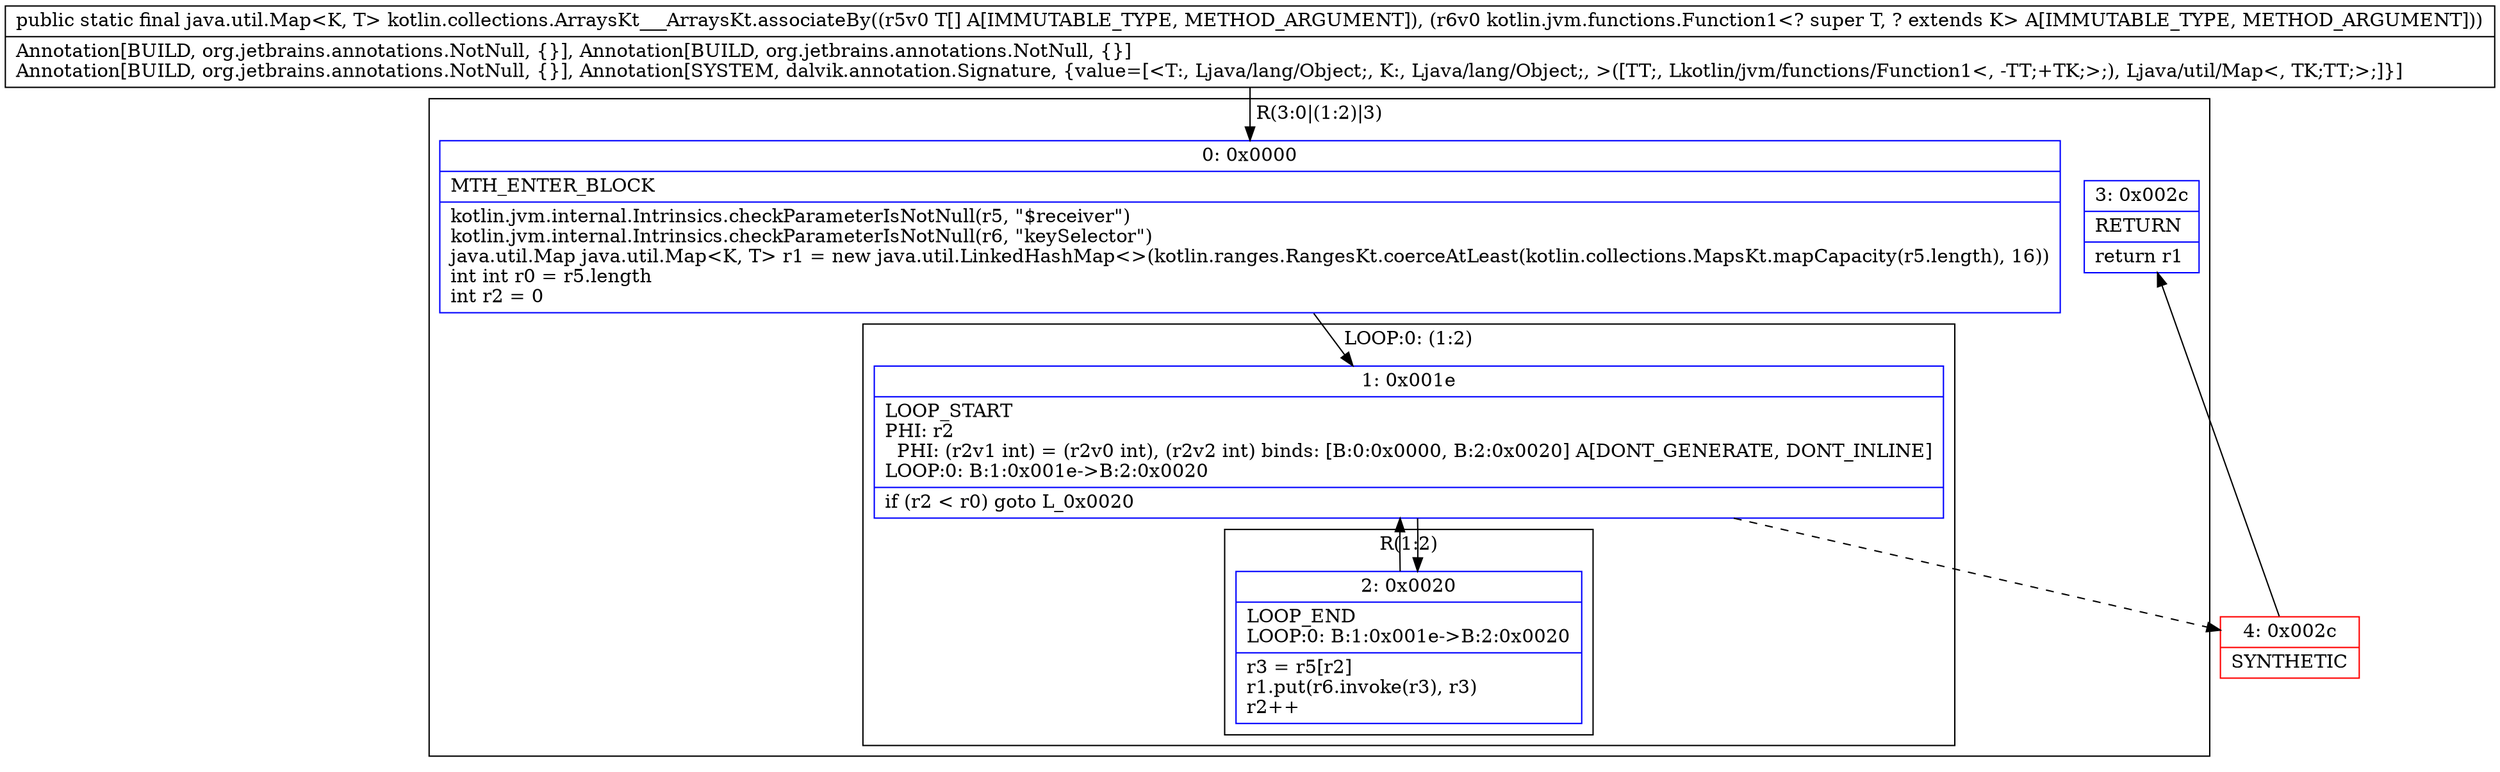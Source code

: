 digraph "CFG forkotlin.collections.ArraysKt___ArraysKt.associateBy([Ljava\/lang\/Object;Lkotlin\/jvm\/functions\/Function1;)Ljava\/util\/Map;" {
subgraph cluster_Region_1895647639 {
label = "R(3:0|(1:2)|3)";
node [shape=record,color=blue];
Node_0 [shape=record,label="{0\:\ 0x0000|MTH_ENTER_BLOCK\l|kotlin.jvm.internal.Intrinsics.checkParameterIsNotNull(r5, \"$receiver\")\lkotlin.jvm.internal.Intrinsics.checkParameterIsNotNull(r6, \"keySelector\")\ljava.util.Map java.util.Map\<K, T\> r1 = new java.util.LinkedHashMap\<\>(kotlin.ranges.RangesKt.coerceAtLeast(kotlin.collections.MapsKt.mapCapacity(r5.length), 16))\lint int r0 = r5.length\lint r2 = 0\l}"];
subgraph cluster_LoopRegion_1526573499 {
label = "LOOP:0: (1:2)";
node [shape=record,color=blue];
Node_1 [shape=record,label="{1\:\ 0x001e|LOOP_START\lPHI: r2 \l  PHI: (r2v1 int) = (r2v0 int), (r2v2 int) binds: [B:0:0x0000, B:2:0x0020] A[DONT_GENERATE, DONT_INLINE]\lLOOP:0: B:1:0x001e\-\>B:2:0x0020\l|if (r2 \< r0) goto L_0x0020\l}"];
subgraph cluster_Region_1647237670 {
label = "R(1:2)";
node [shape=record,color=blue];
Node_2 [shape=record,label="{2\:\ 0x0020|LOOP_END\lLOOP:0: B:1:0x001e\-\>B:2:0x0020\l|r3 = r5[r2]\lr1.put(r6.invoke(r3), r3)\lr2++\l}"];
}
}
Node_3 [shape=record,label="{3\:\ 0x002c|RETURN\l|return r1\l}"];
}
Node_4 [shape=record,color=red,label="{4\:\ 0x002c|SYNTHETIC\l}"];
MethodNode[shape=record,label="{public static final java.util.Map\<K, T\> kotlin.collections.ArraysKt___ArraysKt.associateBy((r5v0 T[] A[IMMUTABLE_TYPE, METHOD_ARGUMENT]), (r6v0 kotlin.jvm.functions.Function1\<? super T, ? extends K\> A[IMMUTABLE_TYPE, METHOD_ARGUMENT]))  | Annotation[BUILD, org.jetbrains.annotations.NotNull, \{\}], Annotation[BUILD, org.jetbrains.annotations.NotNull, \{\}]\lAnnotation[BUILD, org.jetbrains.annotations.NotNull, \{\}], Annotation[SYSTEM, dalvik.annotation.Signature, \{value=[\<T:, Ljava\/lang\/Object;, K:, Ljava\/lang\/Object;, \>([TT;, Lkotlin\/jvm\/functions\/Function1\<, \-TT;+TK;\>;), Ljava\/util\/Map\<, TK;TT;\>;]\}]\l}"];
MethodNode -> Node_0;
Node_0 -> Node_1;
Node_1 -> Node_2;
Node_1 -> Node_4[style=dashed];
Node_2 -> Node_1;
Node_4 -> Node_3;
}

